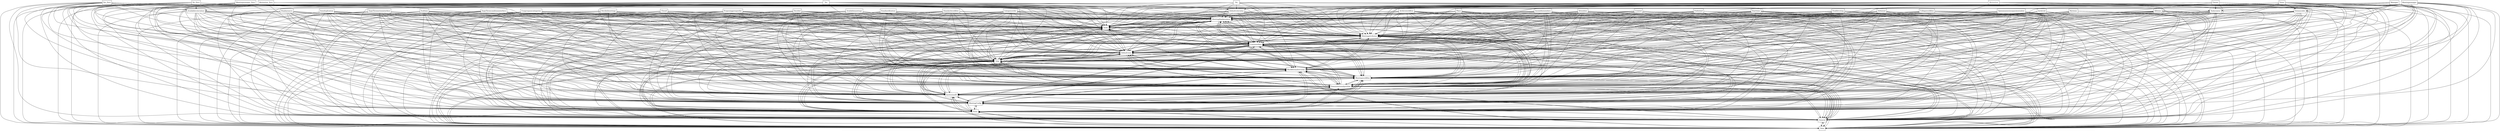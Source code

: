 digraph{
graph [rankdir=TB];
node [shape=box];
edge [arrowhead=normal];
0[label="Yes_Zero",]
1[label="Availablevotevalues",]
2[label="No_Zero",]
3[label="Meetingdisplaystatus",]
4[label="ZopeThreeactioninterface",]
5[label="Tasks",]
6[label="Starttime",]
7[label="Meetingmanager_Zero",]
8[label="Decided",]
9[label="Data",]
10[label="General",]
11[label="Votes",]
12[label="Voter",]
13[label="Taskcreator",]
14[label="Openannexesinseparatewindow",]
15[label="Decidedmeetings",]
16[label="Published",]
17[label="Assemblymembers",]
18[label="Categoryorder",]
19[label="Usegroupsascategories",]
20[label="MeetingConfig",]
21[label="Standardworkflow",]
22[label="Voteencoder",]
23[label="Defaultvotevalue",]
24[label="Displaymacro",]
25[label="Availablemeetings",]
26[label="InstitutionID",]
27[label="Archived",]
28[label="Yes",]
29[label="Attheend",]
30[label="Proposinggrouporder",]
31[label="Archiveworkflow",]
32[label="Created",]
33[label="Manager",]
34[label="Itemduplication",]
35[label="Iteminsertionalgorithm",]
36[label="Meetingworkflow",]
37[label="Owner",]
38[label="Place",]
39[label="Emailnotification",]
40[label="Myitems",]
41[label="Closed",]
42[label="Abstention",]
43[label="Enablevoting",]
44[label="Collegeworkflow",]
45[label="Abstention_Zero",]
46[label="Workflowandsecurity",]
47[label="No",]
48[label="Title",]
49[label="Defaultview",]
50[label="Attendees",]
51[label="ZopeThreeconditioninterfave",]
52[label="Userinterface",]
53[label="Allitems",]
54[label="Meetingmanager",]
55[label="Endtime",]
56[label="Meetingattributes",]
0->1[label="",]
0->3[label="",]
0->5[label="",]
0->9[label="",]
0->10[label="",]
0->11[label="",]
0->20[label="",]
0->26[label="",]
0->35[label="",]
0->36[label="",]
0->46[label="",]
0->48[label="",]
0->49[label="",]
0->52[label="",]
0->56[label="",]
1->3[label="",]
1->5[label="",]
1->9[label="",]
1->10[label="",]
1->11[label="",]
1->20[label="",]
1->26[label="",]
1->35[label="",]
1->36[label="",]
1->46[label="",]
1->48[label="",]
1->49[label="",]
1->52[label="",]
1->56[label="",]
2->1[label="",]
2->3[label="",]
2->5[label="",]
2->9[label="",]
2->10[label="",]
2->11[label="",]
2->20[label="",]
2->26[label="",]
2->35[label="",]
2->36[label="",]
2->46[label="",]
2->48[label="",]
2->49[label="",]
2->52[label="",]
2->56[label="",]
3->5[label="",]
3->9[label="",]
3->10[label="",]
3->11[label="",]
3->20[label="",]
3->26[label="",]
3->35[label="",]
3->36[label="",]
3->46[label="",]
3->48[label="",]
3->49[label="",]
3->52[label="",]
3->56[label="",]
4->3[label="",]
4->5[label="",]
4->9[label="",]
4->10[label="",]
4->11[label="",]
4->20[label="",]
4->26[label="",]
4->35[label="",]
4->36[label="",]
4->46[label="",]
4->48[label="",]
4->49[label="",]
4->52[label="",]
4->56[label="",]
5->3[label="",]
5->9[label="",]
5->10[label="",]
5->11[label="",]
5->20[label="",]
5->26[label="",]
5->35[label="",]
5->36[label="",]
5->46[label="",]
5->48[label="",]
5->49[label="",]
5->52[label="",]
5->56[label="",]
6->3[label="",]
6->5[label="",]
6->9[label="",]
6->10[label="",]
6->11[label="",]
6->20[label="",]
6->26[label="",]
6->35[label="",]
6->36[label="",]
6->46[label="",]
6->48[label="",]
6->49[label="",]
6->52[label="",]
6->56[label="",]
7->3[label="",]
7->5[label="",]
7->9[label="",]
7->10[label="",]
7->11[label="",]
7->13[label="",]
7->20[label="",]
7->26[label="",]
7->35[label="",]
7->36[label="",]
7->46[label="",]
7->48[label="",]
7->49[label="",]
7->52[label="",]
7->56[label="",]
8->3[label="",]
8->5[label="",]
8->9[label="",]
8->10[label="",]
8->11[label="",]
8->20[label="",]
8->26[label="",]
8->35[label="",]
8->36[label="",]
8->46[label="",]
8->48[label="",]
8->49[label="",]
8->52[label="",]
8->56[label="",]
9->3[label="",]
9->5[label="",]
9->10[label="",]
9->11[label="",]
9->20[label="",]
9->26[label="",]
9->35[label="",]
9->36[label="",]
9->46[label="",]
9->48[label="",]
9->49[label="",]
9->52[label="",]
9->56[label="",]
10->3[label="",]
10->5[label="",]
10->9[label="",]
10->11[label="",]
10->20[label="",]
10->26[label="",]
10->35[label="",]
10->36[label="",]
10->46[label="",]
10->48[label="",]
10->49[label="",]
10->52[label="",]
10->56[label="",]
11->3[label="",]
11->5[label="",]
11->9[label="",]
11->10[label="",]
11->20[label="",]
11->26[label="",]
11->35[label="",]
11->36[label="",]
11->46[label="",]
11->48[label="",]
11->49[label="",]
11->52[label="",]
11->56[label="",]
12->3[label="",]
12->5[label="",]
12->9[label="",]
12->10[label="",]
12->11[label="",]
12->20[label="",]
12->22[label="",]
12->26[label="",]
12->35[label="",]
12->36[label="",]
12->46[label="",]
12->48[label="",]
12->49[label="",]
12->52[label="",]
12->56[label="",]
13->3[label="",]
13->5[label="",]
13->9[label="",]
13->10[label="",]
13->11[label="",]
13->20[label="",]
13->26[label="",]
13->35[label="",]
13->36[label="",]
13->46[label="",]
13->48[label="",]
13->49[label="",]
13->52[label="",]
13->56[label="",]
14->3[label="",]
14->5[label="",]
14->9[label="",]
14->10[label="",]
14->11[label="",]
14->20[label="",]
14->26[label="",]
14->35[label="",]
14->36[label="",]
14->46[label="",]
14->48[label="",]
14->49[label="",]
14->52[label="",]
14->56[label="",]
15->3[label="",]
15->5[label="",]
15->9[label="",]
15->10[label="",]
15->11[label="",]
15->20[label="",]
15->26[label="",]
15->35[label="",]
15->36[label="",]
15->46[label="",]
15->48[label="",]
15->49[label="",]
15->52[label="",]
15->56[label="",]
16->3[label="",]
16->5[label="",]
16->9[label="",]
16->10[label="",]
16->11[label="",]
16->20[label="",]
16->26[label="",]
16->35[label="",]
16->36[label="",]
16->46[label="",]
16->48[label="",]
16->49[label="",]
16->52[label="",]
16->56[label="",]
17->3[label="",]
17->5[label="",]
17->9[label="",]
17->10[label="",]
17->11[label="",]
17->20[label="",]
17->26[label="",]
17->35[label="",]
17->36[label="",]
17->46[label="",]
17->48[label="",]
17->49[label="",]
17->52[label="",]
17->56[label="",]
18->3[label="",]
18->5[label="",]
18->9[label="",]
18->10[label="",]
18->11[label="",]
18->20[label="",]
18->26[label="",]
18->35[label="",]
18->36[label="",]
18->46[label="",]
18->48[label="",]
18->49[label="",]
18->52[label="",]
18->56[label="",]
19->3[label="",]
19->5[label="",]
19->9[label="",]
19->10[label="",]
19->11[label="",]
19->20[label="",]
19->26[label="",]
19->35[label="",]
19->36[label="",]
19->46[label="",]
19->48[label="",]
19->49[label="",]
19->52[label="",]
19->56[label="",]
20->3[label="",]
20->5[label="",]
20->9[label="",]
20->10[label="",]
20->11[label="",]
20->26[label="",]
20->35[label="",]
20->36[label="",]
20->46[label="",]
20->48[label="",]
20->49[label="",]
20->52[label="",]
20->56[label="",]
21->3[label="",]
21->5[label="",]
21->9[label="",]
21->10[label="",]
21->11[label="",]
21->20[label="",]
21->26[label="",]
21->35[label="",]
21->36[label="",]
21->46[label="",]
21->48[label="",]
21->49[label="",]
21->52[label="",]
21->56[label="",]
22->3[label="",]
22->5[label="",]
22->9[label="",]
22->10[label="",]
22->11[label="",]
22->20[label="",]
22->26[label="",]
22->35[label="",]
22->36[label="",]
22->46[label="",]
22->48[label="",]
22->49[label="",]
22->52[label="",]
22->56[label="",]
23->3[label="",]
23->5[label="",]
23->9[label="",]
23->10[label="",]
23->11[label="",]
23->20[label="",]
23->26[label="",]
23->35[label="",]
23->36[label="",]
23->46[label="",]
23->48[label="",]
23->49[label="",]
23->52[label="",]
23->56[label="",]
24->3[label="",]
24->5[label="",]
24->9[label="",]
24->10[label="",]
24->11[label="",]
24->20[label="",]
24->26[label="",]
24->35[label="",]
24->36[label="",]
24->46[label="",]
24->48[label="",]
24->49[label="",]
24->52[label="",]
24->56[label="",]
25->3[label="",]
25->5[label="",]
25->9[label="",]
25->10[label="",]
25->11[label="",]
25->20[label="",]
25->26[label="",]
25->35[label="",]
25->36[label="",]
25->46[label="",]
25->48[label="",]
25->49[label="",]
25->52[label="",]
25->56[label="",]
26->3[label="",]
26->5[label="",]
26->9[label="",]
26->10[label="",]
26->11[label="",]
26->20[label="",]
26->35[label="",]
26->36[label="",]
26->46[label="",]
26->48[label="",]
26->49[label="",]
26->52[label="",]
26->56[label="",]
27->3[label="",]
27->5[label="",]
27->9[label="",]
27->10[label="",]
27->11[label="",]
27->20[label="",]
27->26[label="",]
27->35[label="",]
27->36[label="",]
27->46[label="",]
27->48[label="",]
27->49[label="",]
27->52[label="",]
27->56[label="",]
28->3[label="",]
28->5[label="",]
28->9[label="",]
28->10[label="",]
28->11[label="",]
28->20[label="",]
28->23[label="",]
28->26[label="",]
28->35[label="",]
28->36[label="",]
28->46[label="",]
28->48[label="",]
28->49[label="",]
28->52[label="",]
28->56[label="",]
29->3[label="",]
29->5[label="",]
29->9[label="",]
29->10[label="",]
29->11[label="",]
29->20[label="",]
29->26[label="",]
29->35[label="",]
29->36[label="",]
29->46[label="",]
29->48[label="",]
29->49[label="",]
29->52[label="",]
29->56[label="",]
30->3[label="",]
30->5[label="",]
30->9[label="",]
30->10[label="",]
30->11[label="",]
30->20[label="",]
30->26[label="",]
30->35[label="",]
30->36[label="",]
30->46[label="",]
30->48[label="",]
30->49[label="",]
30->52[label="",]
30->56[label="",]
31->3[label="",]
31->5[label="",]
31->9[label="",]
31->10[label="",]
31->11[label="",]
31->20[label="",]
31->26[label="",]
31->35[label="",]
31->36[label="",]
31->46[label="",]
31->48[label="",]
31->49[label="",]
31->52[label="",]
31->56[label="",]
32->3[label="",]
32->5[label="",]
32->9[label="",]
32->10[label="",]
32->11[label="",]
32->20[label="",]
32->26[label="",]
32->35[label="",]
32->36[label="",]
32->46[label="",]
32->48[label="",]
32->49[label="",]
32->52[label="",]
32->56[label="",]
33->3[label="",]
33->5[label="",]
33->9[label="",]
33->10[label="",]
33->11[label="",]
33->13[label="",]
33->20[label="",]
33->26[label="",]
33->35[label="",]
33->36[label="",]
33->46[label="",]
33->48[label="",]
33->49[label="",]
33->52[label="",]
33->56[label="",]
34->3[label="",]
34->5[label="",]
34->9[label="",]
34->10[label="",]
34->11[label="",]
34->20[label="",]
34->26[label="",]
34->35[label="",]
34->36[label="",]
34->46[label="",]
34->48[label="",]
34->49[label="",]
34->52[label="",]
34->56[label="",]
35->3[label="",]
35->5[label="",]
35->9[label="",]
35->10[label="",]
35->11[label="",]
35->20[label="",]
35->26[label="",]
35->36[label="",]
35->46[label="",]
35->48[label="",]
35->49[label="",]
35->52[label="",]
35->56[label="",]
36->3[label="",]
36->5[label="",]
36->9[label="",]
36->10[label="",]
36->11[label="",]
36->20[label="",]
36->26[label="",]
36->35[label="",]
36->46[label="",]
36->48[label="",]
36->49[label="",]
36->52[label="",]
36->56[label="",]
37->3[label="",]
37->5[label="",]
37->9[label="",]
37->10[label="",]
37->11[label="",]
37->13[label="",]
37->20[label="",]
37->26[label="",]
37->35[label="",]
37->36[label="",]
37->46[label="",]
37->48[label="",]
37->49[label="",]
37->52[label="",]
37->56[label="",]
38->3[label="",]
38->5[label="",]
38->9[label="",]
38->10[label="",]
38->11[label="",]
38->20[label="",]
38->26[label="",]
38->35[label="",]
38->36[label="",]
38->46[label="",]
38->48[label="",]
38->49[label="",]
38->52[label="",]
38->56[label="",]
39->3[label="",]
39->5[label="",]
39->9[label="",]
39->10[label="",]
39->11[label="",]
39->20[label="",]
39->26[label="",]
39->35[label="",]
39->36[label="",]
39->46[label="",]
39->48[label="",]
39->49[label="",]
39->52[label="",]
39->56[label="",]
40->3[label="",]
40->5[label="",]
40->9[label="",]
40->10[label="",]
40->11[label="",]
40->20[label="",]
40->26[label="",]
40->35[label="",]
40->36[label="",]
40->46[label="",]
40->48[label="",]
40->49[label="",]
40->52[label="",]
40->56[label="",]
41->3[label="",]
41->5[label="",]
41->9[label="",]
41->10[label="",]
41->11[label="",]
41->20[label="",]
41->26[label="",]
41->35[label="",]
41->36[label="",]
41->46[label="",]
41->48[label="",]
41->49[label="",]
41->52[label="",]
41->56[label="",]
42->3[label="",]
42->5[label="",]
42->9[label="",]
42->10[label="",]
42->11[label="",]
42->20[label="",]
42->23[label="",]
42->26[label="",]
42->35[label="",]
42->36[label="",]
42->46[label="",]
42->48[label="",]
42->49[label="",]
42->52[label="",]
42->56[label="",]
43->3[label="",]
43->5[label="",]
43->9[label="",]
43->10[label="",]
43->11[label="",]
43->20[label="",]
43->26[label="",]
43->35[label="",]
43->36[label="",]
43->46[label="",]
43->48[label="",]
43->49[label="",]
43->52[label="",]
43->56[label="",]
44->3[label="",]
44->5[label="",]
44->9[label="",]
44->10[label="",]
44->11[label="",]
44->20[label="",]
44->26[label="",]
44->35[label="",]
44->36[label="",]
44->46[label="",]
44->48[label="",]
44->49[label="",]
44->52[label="",]
44->56[label="",]
45->1[label="",]
45->3[label="",]
45->5[label="",]
45->9[label="",]
45->10[label="",]
45->11[label="",]
45->20[label="",]
45->26[label="",]
45->35[label="",]
45->36[label="",]
45->46[label="",]
45->48[label="",]
45->49[label="",]
45->52[label="",]
45->56[label="",]
46->3[label="",]
46->5[label="",]
46->9[label="",]
46->10[label="",]
46->11[label="",]
46->20[label="",]
46->26[label="",]
46->35[label="",]
46->36[label="",]
46->48[label="",]
46->49[label="",]
46->52[label="",]
46->56[label="",]
47->3[label="",]
47->5[label="",]
47->9[label="",]
47->10[label="",]
47->11[label="",]
47->20[label="",]
47->23[label="",]
47->26[label="",]
47->35[label="",]
47->36[label="",]
47->46[label="",]
47->48[label="",]
47->49[label="",]
47->52[label="",]
47->56[label="",]
48->3[label="",]
48->5[label="",]
48->9[label="",]
48->10[label="",]
48->11[label="",]
48->20[label="",]
48->26[label="",]
48->35[label="",]
48->36[label="",]
48->46[label="",]
48->49[label="",]
48->52[label="",]
48->56[label="",]
49->3[label="",]
49->5[label="",]
49->9[label="",]
49->10[label="",]
49->11[label="",]
49->20[label="",]
49->26[label="",]
49->35[label="",]
49->36[label="",]
49->46[label="",]
49->48[label="",]
49->52[label="",]
49->56[label="",]
50->3[label="",]
50->5[label="",]
50->9[label="",]
50->10[label="",]
50->11[label="",]
50->20[label="",]
50->26[label="",]
50->35[label="",]
50->36[label="",]
50->46[label="",]
50->48[label="",]
50->49[label="",]
50->52[label="",]
50->56[label="",]
51->3[label="",]
51->5[label="",]
51->9[label="",]
51->10[label="",]
51->11[label="",]
51->20[label="",]
51->26[label="",]
51->35[label="",]
51->36[label="",]
51->46[label="",]
51->48[label="",]
51->49[label="",]
51->52[label="",]
51->56[label="",]
52->3[label="",]
52->5[label="",]
52->9[label="",]
52->10[label="",]
52->11[label="",]
52->20[label="",]
52->26[label="",]
52->35[label="",]
52->36[label="",]
52->46[label="",]
52->48[label="",]
52->49[label="",]
52->56[label="",]
53->3[label="",]
53->5[label="",]
53->9[label="",]
53->10[label="",]
53->11[label="",]
53->20[label="",]
53->26[label="",]
53->35[label="",]
53->36[label="",]
53->46[label="",]
53->48[label="",]
53->49[label="",]
53->52[label="",]
53->56[label="",]
54->3[label="",]
54->5[label="",]
54->9[label="",]
54->10[label="",]
54->11[label="",]
54->20[label="",]
54->22[label="",]
54->26[label="",]
54->35[label="",]
54->36[label="",]
54->46[label="",]
54->48[label="",]
54->49[label="",]
54->52[label="",]
54->56[label="",]
55->3[label="",]
55->5[label="",]
55->9[label="",]
55->10[label="",]
55->11[label="",]
55->20[label="",]
55->26[label="",]
55->35[label="",]
55->36[label="",]
55->46[label="",]
55->48[label="",]
55->49[label="",]
55->52[label="",]
55->56[label="",]
56->3[label="",]
56->5[label="",]
56->9[label="",]
56->10[label="",]
56->11[label="",]
56->20[label="",]
56->26[label="",]
56->35[label="",]
56->36[label="",]
56->46[label="",]
56->48[label="",]
56->49[label="",]
56->52[label="",]
}

